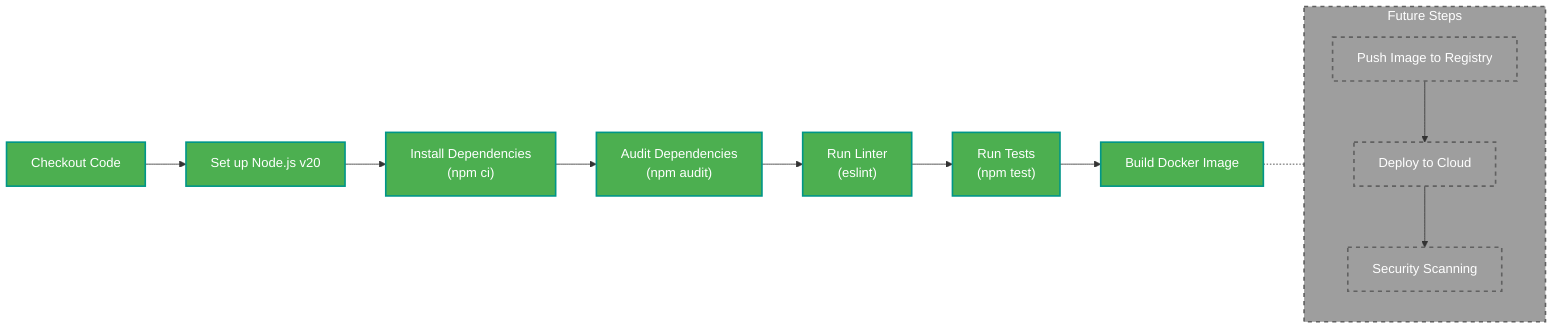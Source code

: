 flowchart LR
    A[Checkout Code] --> B[Set up Node.js v20]
    B --> C["Install Dependencies\n(npm ci)"]
    C --> D["Audit Dependencies\n(npm audit)"]
    D --> E["Run Linter\n(eslint)"]
    E --> F["Run Tests\n(npm test)"]
    F --> G["Build Docker Image"]
    G -.- H["Future Steps"]
    
    subgraph H[Future Steps]
        direction TB
        I[Push Image to Registry] --> J[Deploy to Cloud]
        J --> K[Security Scanning]
    end
    
    classDef current fill:#4CAF50,stroke:#009688,color:white,stroke-width:2px
    classDef future fill:#9E9E9E,stroke:#616161,color:white,stroke-width:2px,stroke-dasharray: 5 5
    
    class A,B,C,D,E,F,G current
    class H,I,J,K future